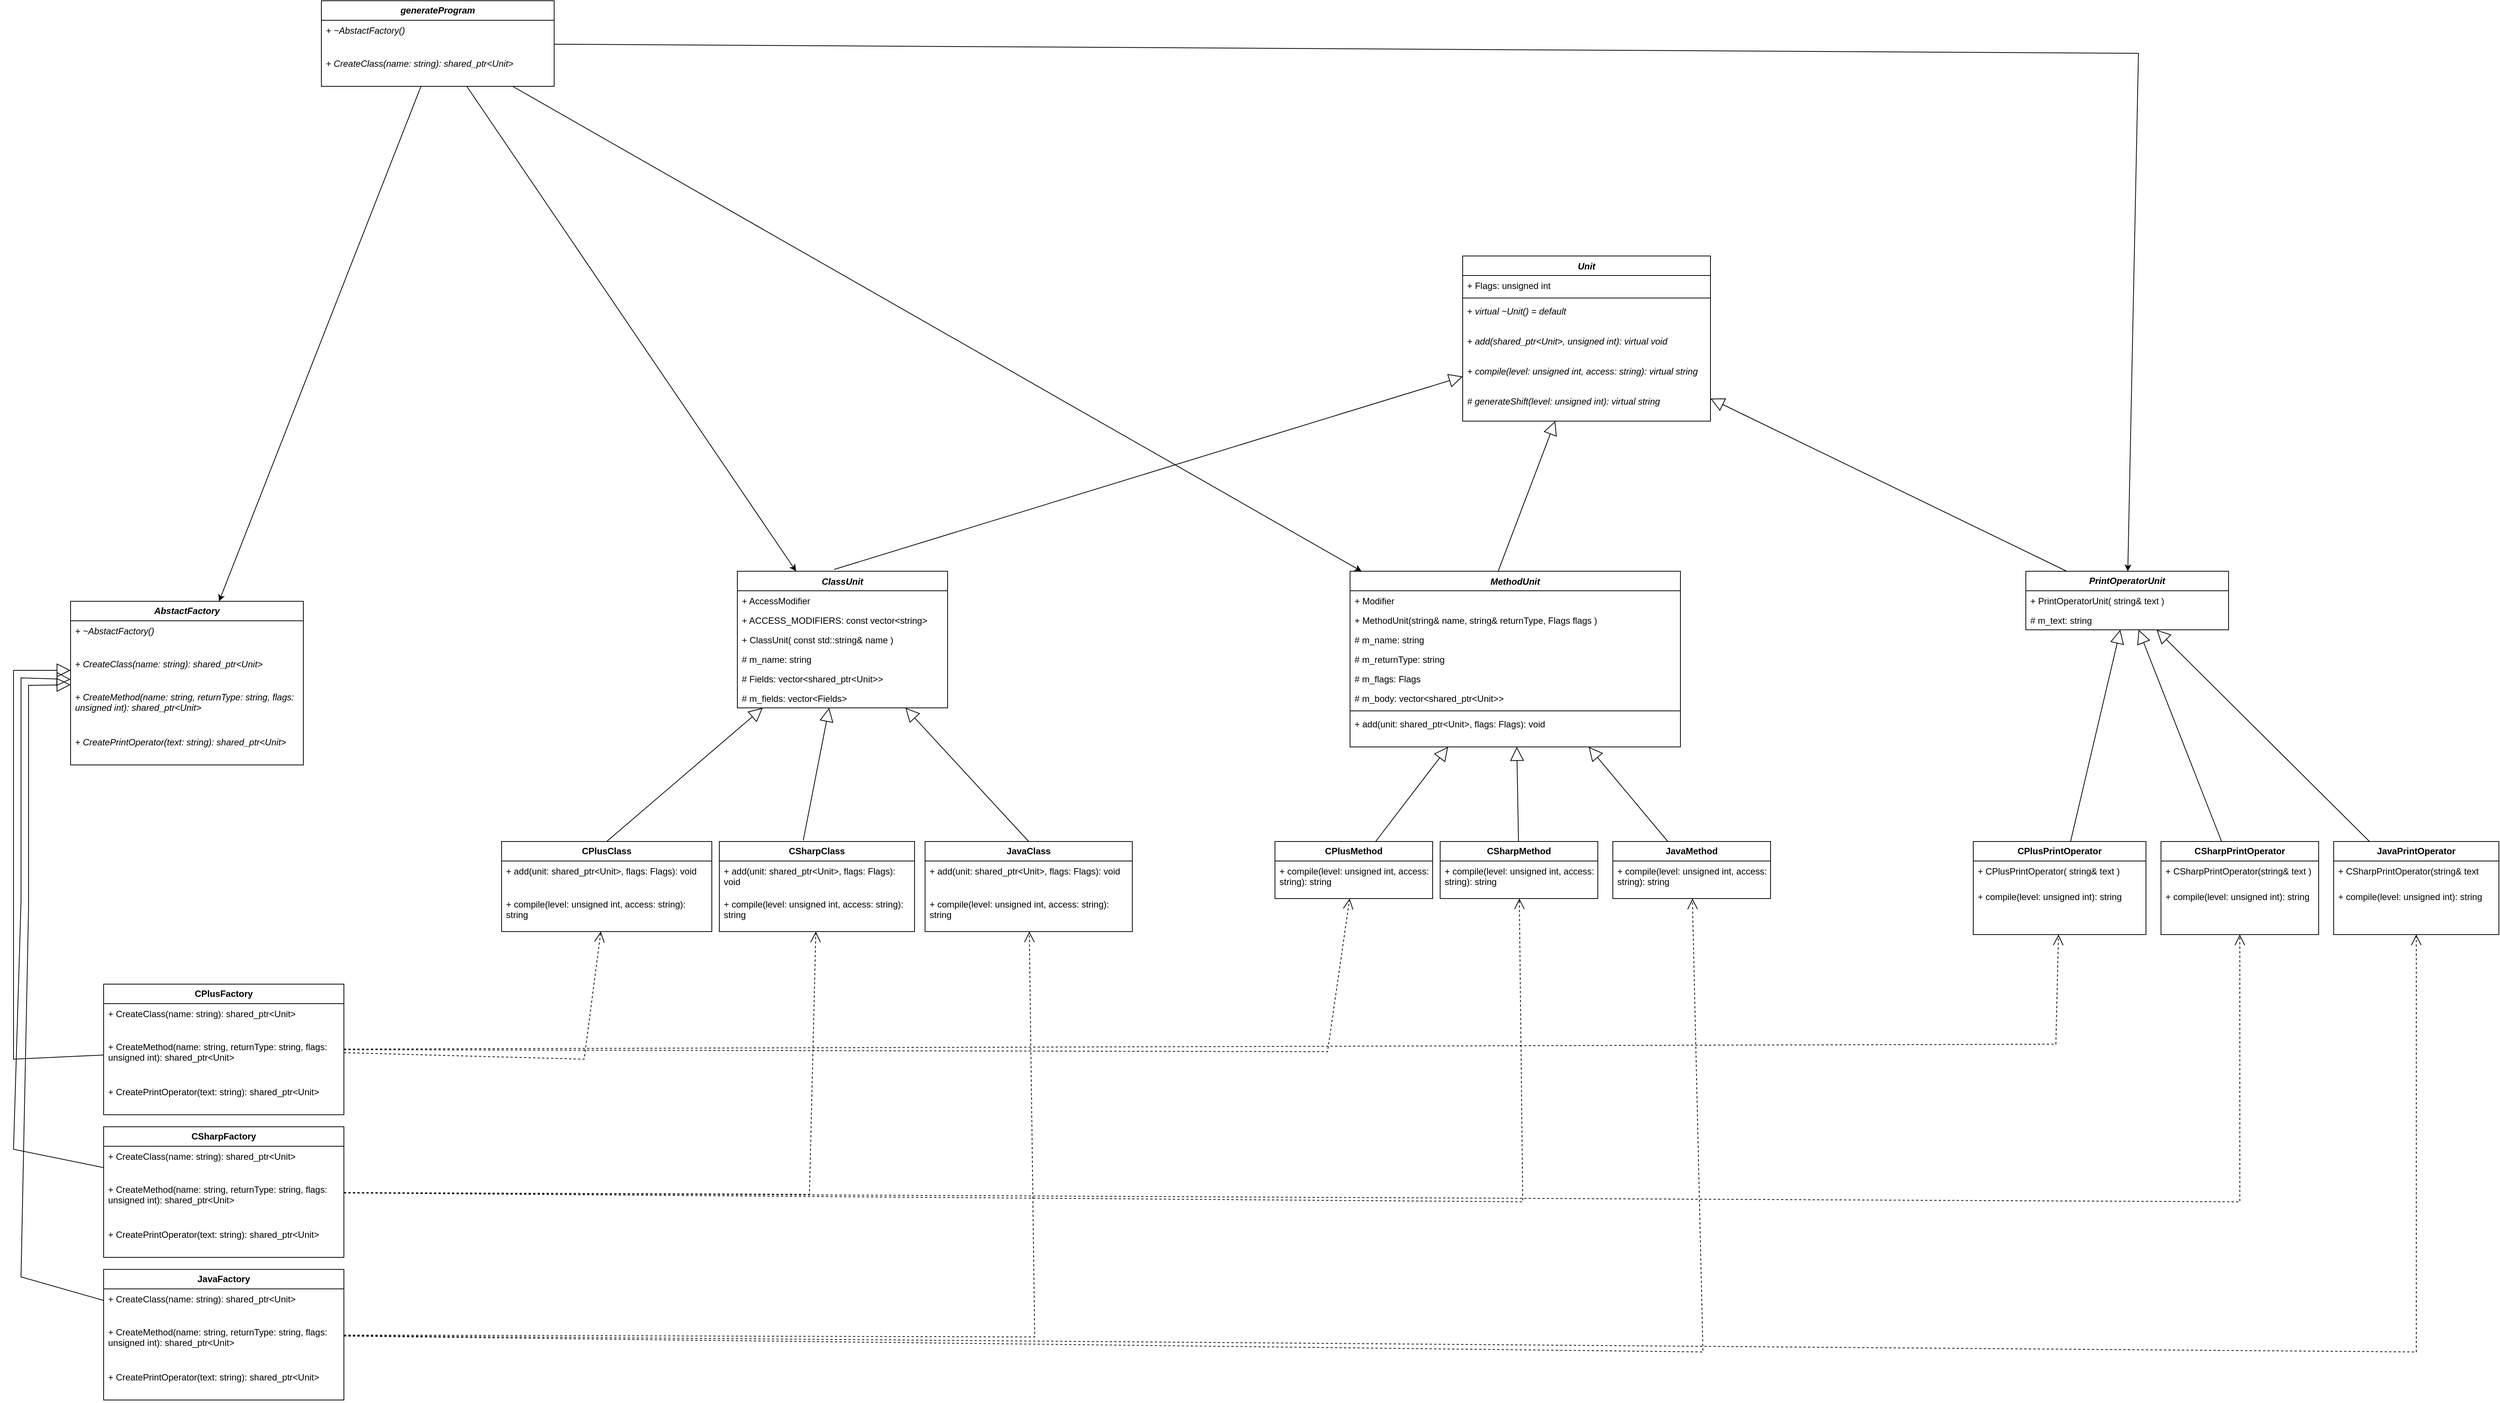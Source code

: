 <mxfile version="24.4.4" type="device">
  <diagram name="Страница — 1" id="qiLK4TDkztnywe2xz11D">
    <mxGraphModel dx="5979" dy="3301" grid="1" gridSize="10" guides="1" tooltips="1" connect="1" arrows="1" fold="1" page="1" pageScale="1" pageWidth="827" pageHeight="1169" math="0" shadow="0">
      <root>
        <mxCell id="0" />
        <mxCell id="1" parent="0" />
        <mxCell id="GWD56itQVeRUP17GlNMs-5" value="&lt;i&gt;Unit&lt;/i&gt;" style="swimlane;fontStyle=1;align=center;verticalAlign=top;childLayout=stackLayout;horizontal=1;startSize=26;horizontalStack=0;resizeParent=1;resizeParentMax=0;resizeLast=0;collapsible=1;marginBottom=0;whiteSpace=wrap;html=1;" parent="1" vertex="1">
          <mxGeometry x="1130" y="-540" width="330" height="220" as="geometry" />
        </mxCell>
        <mxCell id="GWD56itQVeRUP17GlNMs-6" value="+ Flags: unsigned int&lt;div&gt;&lt;br&gt;&lt;/div&gt;" style="text;strokeColor=none;fillColor=none;align=left;verticalAlign=top;spacingLeft=4;spacingRight=4;overflow=hidden;rotatable=0;points=[[0,0.5],[1,0.5]];portConstraint=eastwest;whiteSpace=wrap;html=1;" parent="GWD56itQVeRUP17GlNMs-5" vertex="1">
          <mxGeometry y="26" width="330" height="26" as="geometry" />
        </mxCell>
        <mxCell id="GWD56itQVeRUP17GlNMs-7" value="" style="line;strokeWidth=1;fillColor=none;align=left;verticalAlign=middle;spacingTop=-1;spacingLeft=3;spacingRight=3;rotatable=0;labelPosition=right;points=[];portConstraint=eastwest;strokeColor=inherit;" parent="GWD56itQVeRUP17GlNMs-5" vertex="1">
          <mxGeometry y="52" width="330" height="8" as="geometry" />
        </mxCell>
        <mxCell id="GWD56itQVeRUP17GlNMs-11" value="+ &lt;i&gt;virtual ~Unit() = default&lt;/i&gt;" style="text;strokeColor=none;fillColor=none;align=left;verticalAlign=top;spacingLeft=4;spacingRight=4;overflow=hidden;rotatable=0;points=[[0,0.5],[1,0.5]];portConstraint=eastwest;whiteSpace=wrap;html=1;" parent="GWD56itQVeRUP17GlNMs-5" vertex="1">
          <mxGeometry y="60" width="330" height="40" as="geometry" />
        </mxCell>
        <mxCell id="GWD56itQVeRUP17GlNMs-8" value="+ &lt;i&gt;add(shared_ptr&amp;lt;Unit&amp;gt;, unsigned int): virtual void&lt;/i&gt;" style="text;strokeColor=none;fillColor=none;align=left;verticalAlign=top;spacingLeft=4;spacingRight=4;overflow=hidden;rotatable=0;points=[[0,0.5],[1,0.5]];portConstraint=eastwest;whiteSpace=wrap;html=1;" parent="GWD56itQVeRUP17GlNMs-5" vertex="1">
          <mxGeometry y="100" width="330" height="40" as="geometry" />
        </mxCell>
        <mxCell id="GWD56itQVeRUP17GlNMs-9" value="&lt;i&gt;+ compile(level: unsigned int, access: string): virtual string&lt;/i&gt;" style="text;strokeColor=none;fillColor=none;align=left;verticalAlign=top;spacingLeft=4;spacingRight=4;overflow=hidden;rotatable=0;points=[[0,0.5],[1,0.5]];portConstraint=eastwest;whiteSpace=wrap;html=1;" parent="GWD56itQVeRUP17GlNMs-5" vertex="1">
          <mxGeometry y="140" width="330" height="40" as="geometry" />
        </mxCell>
        <mxCell id="GWD56itQVeRUP17GlNMs-10" value="&lt;i&gt;# generateShift(level: unsigned int): virtual string&lt;/i&gt;" style="text;strokeColor=none;fillColor=none;align=left;verticalAlign=top;spacingLeft=4;spacingRight=4;overflow=hidden;rotatable=0;points=[[0,0.5],[1,0.5]];portConstraint=eastwest;whiteSpace=wrap;html=1;" parent="GWD56itQVeRUP17GlNMs-5" vertex="1">
          <mxGeometry y="180" width="330" height="40" as="geometry" />
        </mxCell>
        <mxCell id="GWD56itQVeRUP17GlNMs-12" value="&lt;i&gt;ClassUnit&lt;/i&gt;" style="swimlane;fontStyle=1;align=center;verticalAlign=top;childLayout=stackLayout;horizontal=1;startSize=26;horizontalStack=0;resizeParent=1;resizeParentMax=0;resizeLast=0;collapsible=1;marginBottom=0;whiteSpace=wrap;html=1;" parent="1" vertex="1">
          <mxGeometry x="164" y="-120" width="280" height="182" as="geometry" />
        </mxCell>
        <mxCell id="GWD56itQVeRUP17GlNMs-13" value="+ AccessModifier" style="text;strokeColor=none;fillColor=none;align=left;verticalAlign=top;spacingLeft=4;spacingRight=4;overflow=hidden;rotatable=0;points=[[0,0.5],[1,0.5]];portConstraint=eastwest;whiteSpace=wrap;html=1;" parent="GWD56itQVeRUP17GlNMs-12" vertex="1">
          <mxGeometry y="26" width="280" height="26" as="geometry" />
        </mxCell>
        <mxCell id="GWD56itQVeRUP17GlNMs-14" value="+ ACCESS_MODIFIERS: const vector&amp;lt;string&amp;gt;" style="text;strokeColor=none;fillColor=none;align=left;verticalAlign=top;spacingLeft=4;spacingRight=4;overflow=hidden;rotatable=0;points=[[0,0.5],[1,0.5]];portConstraint=eastwest;whiteSpace=wrap;html=1;" parent="GWD56itQVeRUP17GlNMs-12" vertex="1">
          <mxGeometry y="52" width="280" height="26" as="geometry" />
        </mxCell>
        <mxCell id="GWD56itQVeRUP17GlNMs-39" value="+ ClassUnit( const std::string&amp;amp; name )" style="text;strokeColor=none;fillColor=none;align=left;verticalAlign=top;spacingLeft=4;spacingRight=4;overflow=hidden;rotatable=0;points=[[0,0.5],[1,0.5]];portConstraint=eastwest;whiteSpace=wrap;html=1;" parent="GWD56itQVeRUP17GlNMs-12" vertex="1">
          <mxGeometry y="78" width="280" height="26" as="geometry" />
        </mxCell>
        <mxCell id="GWD56itQVeRUP17GlNMs-15" value="# m_name: string" style="text;strokeColor=none;fillColor=none;align=left;verticalAlign=top;spacingLeft=4;spacingRight=4;overflow=hidden;rotatable=0;points=[[0,0.5],[1,0.5]];portConstraint=eastwest;whiteSpace=wrap;html=1;" parent="GWD56itQVeRUP17GlNMs-12" vertex="1">
          <mxGeometry y="104" width="280" height="26" as="geometry" />
        </mxCell>
        <mxCell id="GWD56itQVeRUP17GlNMs-16" value="# Fields: vector&amp;lt;shared_ptr&amp;lt;Unit&amp;gt;&amp;gt;" style="text;strokeColor=none;fillColor=none;align=left;verticalAlign=top;spacingLeft=4;spacingRight=4;overflow=hidden;rotatable=0;points=[[0,0.5],[1,0.5]];portConstraint=eastwest;whiteSpace=wrap;html=1;" parent="GWD56itQVeRUP17GlNMs-12" vertex="1">
          <mxGeometry y="130" width="280" height="26" as="geometry" />
        </mxCell>
        <mxCell id="GWD56itQVeRUP17GlNMs-17" value="# m_fields: vector&amp;lt;Fields&amp;gt;&lt;span style=&quot;font-family: monospace; font-size: 0px; text-wrap: nowrap;&quot;&gt;%3CmxGraphModel%3E%3Croot%3E%3CmxCell%20id%3D%220%22%2F%3E%3CmxCell%20id%3D%221%22%20parent%3D%220%22%2F%3E%3CmxCell%20id%3D%222%22%20value%3D%22%2B%20ACCESS_MODIFIERS%3A%20vector%26amp%3Blt%3Bstring%26amp%3Bgt%3B%22%20style%3D%22text%3BstrokeColor%3Dnone%3BfillColor%3Dnone%3Balign%3Dleft%3BverticalAlign%3Dtop%3BspacingLeft%3D4%3BspacingRight%3D4%3Boverflow%3Dhidden%3Brotatable%3D0%3Bpoints%3D%5B%5B0%2C0.5%5D%2C%5B1%2C0.5%5D%5D%3BportConstraint%3Deastwest%3BwhiteSpace%3Dwrap%3Bhtml%3D1%3B%22%20vertex%3D%221%22%20parent%3D%221%22%3E%3CmxGeometry%20x%3D%22300%22%20y%3D%22472%22%20width%3D%22250%22%20height%3D%2226%22%20as%3D%22geometry%22%2F%3E%3C%2FmxCell%3E%3C%2Froot%3E%3C%2FmxGraphModel%3E&lt;/span&gt;" style="text;strokeColor=none;fillColor=none;align=left;verticalAlign=top;spacingLeft=4;spacingRight=4;overflow=hidden;rotatable=0;points=[[0,0.5],[1,0.5]];portConstraint=eastwest;whiteSpace=wrap;html=1;" parent="GWD56itQVeRUP17GlNMs-12" vertex="1">
          <mxGeometry y="156" width="280" height="26" as="geometry" />
        </mxCell>
        <mxCell id="GWD56itQVeRUP17GlNMs-18" value="" style="endArrow=block;endSize=16;endFill=0;html=1;rounded=0;exitX=0.46;exitY=-0.013;exitDx=0;exitDy=0;exitPerimeter=0;" parent="1" source="GWD56itQVeRUP17GlNMs-12" target="GWD56itQVeRUP17GlNMs-5" edge="1">
          <mxGeometry width="160" relative="1" as="geometry">
            <mxPoint x="510" y="-130" as="sourcePoint" />
            <mxPoint x="670" y="-130" as="targetPoint" />
          </mxGeometry>
        </mxCell>
        <mxCell id="GWD56itQVeRUP17GlNMs-19" value="&lt;b&gt;CPlusClass&lt;/b&gt;" style="swimlane;fontStyle=0;childLayout=stackLayout;horizontal=1;startSize=26;fillColor=none;horizontalStack=0;resizeParent=1;resizeParentMax=0;resizeLast=0;collapsible=1;marginBottom=0;whiteSpace=wrap;html=1;" parent="1" vertex="1">
          <mxGeometry x="-150" y="240" width="280" height="120" as="geometry" />
        </mxCell>
        <mxCell id="GWD56itQVeRUP17GlNMs-20" value="+ add(unit: shared_ptr&amp;lt;Unit&amp;gt;, flags: Flags): void" style="text;strokeColor=none;fillColor=none;align=left;verticalAlign=top;spacingLeft=4;spacingRight=4;overflow=hidden;rotatable=0;points=[[0,0.5],[1,0.5]];portConstraint=eastwest;whiteSpace=wrap;html=1;" parent="GWD56itQVeRUP17GlNMs-19" vertex="1">
          <mxGeometry y="26" width="280" height="44" as="geometry" />
        </mxCell>
        <mxCell id="GWD56itQVeRUP17GlNMs-21" value="+ compile(level: unsigned int, access: string): string" style="text;strokeColor=none;fillColor=none;align=left;verticalAlign=top;spacingLeft=4;spacingRight=4;overflow=hidden;rotatable=0;points=[[0,0.5],[1,0.5]];portConstraint=eastwest;whiteSpace=wrap;html=1;" parent="GWD56itQVeRUP17GlNMs-19" vertex="1">
          <mxGeometry y="70" width="280" height="50" as="geometry" />
        </mxCell>
        <mxCell id="GWD56itQVeRUP17GlNMs-22" value="&lt;b&gt;CSharpClass&lt;/b&gt;" style="swimlane;fontStyle=0;childLayout=stackLayout;horizontal=1;startSize=26;fillColor=none;horizontalStack=0;resizeParent=1;resizeParentMax=0;resizeLast=0;collapsible=1;marginBottom=0;whiteSpace=wrap;html=1;" parent="1" vertex="1">
          <mxGeometry x="140" y="240" width="260" height="120" as="geometry" />
        </mxCell>
        <mxCell id="GWD56itQVeRUP17GlNMs-23" value="+ add(unit: shared_ptr&amp;lt;Unit&amp;gt;, flags: Flags): void" style="text;strokeColor=none;fillColor=none;align=left;verticalAlign=top;spacingLeft=4;spacingRight=4;overflow=hidden;rotatable=0;points=[[0,0.5],[1,0.5]];portConstraint=eastwest;whiteSpace=wrap;html=1;" parent="GWD56itQVeRUP17GlNMs-22" vertex="1">
          <mxGeometry y="26" width="260" height="44" as="geometry" />
        </mxCell>
        <mxCell id="GWD56itQVeRUP17GlNMs-24" value="+ compile(level: unsigned int, access: string): string" style="text;strokeColor=none;fillColor=none;align=left;verticalAlign=top;spacingLeft=4;spacingRight=4;overflow=hidden;rotatable=0;points=[[0,0.5],[1,0.5]];portConstraint=eastwest;whiteSpace=wrap;html=1;" parent="GWD56itQVeRUP17GlNMs-22" vertex="1">
          <mxGeometry y="70" width="260" height="50" as="geometry" />
        </mxCell>
        <mxCell id="GWD56itQVeRUP17GlNMs-25" value="&lt;b&gt;JavaClass&lt;/b&gt;" style="swimlane;fontStyle=0;childLayout=stackLayout;horizontal=1;startSize=26;fillColor=none;horizontalStack=0;resizeParent=1;resizeParentMax=0;resizeLast=0;collapsible=1;marginBottom=0;whiteSpace=wrap;html=1;" parent="1" vertex="1">
          <mxGeometry x="414" y="240" width="276" height="120" as="geometry" />
        </mxCell>
        <mxCell id="GWD56itQVeRUP17GlNMs-26" value="+ add(unit: shared_ptr&amp;lt;Unit&amp;gt;, flags: Flags): void" style="text;strokeColor=none;fillColor=none;align=left;verticalAlign=top;spacingLeft=4;spacingRight=4;overflow=hidden;rotatable=0;points=[[0,0.5],[1,0.5]];portConstraint=eastwest;whiteSpace=wrap;html=1;" parent="GWD56itQVeRUP17GlNMs-25" vertex="1">
          <mxGeometry y="26" width="276" height="44" as="geometry" />
        </mxCell>
        <mxCell id="GWD56itQVeRUP17GlNMs-27" value="+ compile(level: unsigned int, access: string): string" style="text;strokeColor=none;fillColor=none;align=left;verticalAlign=top;spacingLeft=4;spacingRight=4;overflow=hidden;rotatable=0;points=[[0,0.5],[1,0.5]];portConstraint=eastwest;whiteSpace=wrap;html=1;" parent="GWD56itQVeRUP17GlNMs-25" vertex="1">
          <mxGeometry y="70" width="276" height="50" as="geometry" />
        </mxCell>
        <mxCell id="GWD56itQVeRUP17GlNMs-28" value="" style="endArrow=block;endSize=16;endFill=0;html=1;rounded=0;exitX=0.5;exitY=0;exitDx=0;exitDy=0;" parent="1" source="GWD56itQVeRUP17GlNMs-19" target="GWD56itQVeRUP17GlNMs-12" edge="1">
          <mxGeometry width="160" relative="1" as="geometry">
            <mxPoint x="-180" y="-14" as="sourcePoint" />
            <mxPoint x="210" y="-220" as="targetPoint" />
          </mxGeometry>
        </mxCell>
        <mxCell id="GWD56itQVeRUP17GlNMs-29" value="" style="endArrow=block;endSize=16;endFill=0;html=1;rounded=0;exitX=0.43;exitY=-0.013;exitDx=0;exitDy=0;exitPerimeter=0;" parent="1" source="GWD56itQVeRUP17GlNMs-22" target="GWD56itQVeRUP17GlNMs-12" edge="1">
          <mxGeometry width="160" relative="1" as="geometry">
            <mxPoint x="79" y="120" as="sourcePoint" />
            <mxPoint x="186" y="46" as="targetPoint" />
          </mxGeometry>
        </mxCell>
        <mxCell id="GWD56itQVeRUP17GlNMs-30" value="" style="endArrow=block;endSize=16;endFill=0;html=1;rounded=0;exitX=0.5;exitY=0;exitDx=0;exitDy=0;" parent="1" source="GWD56itQVeRUP17GlNMs-25" target="GWD56itQVeRUP17GlNMs-12" edge="1">
          <mxGeometry width="160" relative="1" as="geometry">
            <mxPoint x="520" y="74" as="sourcePoint" />
            <mxPoint x="627" as="targetPoint" />
          </mxGeometry>
        </mxCell>
        <mxCell id="GWD56itQVeRUP17GlNMs-47" value="" style="endArrow=block;endSize=16;endFill=0;html=1;rounded=0;exitX=0.446;exitY=0.011;exitDx=0;exitDy=0;exitPerimeter=0;" parent="1" source="GWD56itQVeRUP17GlNMs-58" target="GWD56itQVeRUP17GlNMs-5" edge="1">
          <mxGeometry width="160" relative="1" as="geometry">
            <mxPoint x="1077" y="-90" as="sourcePoint" />
            <mxPoint x="837" y="-309" as="targetPoint" />
          </mxGeometry>
        </mxCell>
        <mxCell id="GWD56itQVeRUP17GlNMs-58" value="&lt;i&gt;MethodUnit&lt;/i&gt;" style="swimlane;fontStyle=1;align=center;verticalAlign=top;childLayout=stackLayout;horizontal=1;startSize=26;horizontalStack=0;resizeParent=1;resizeParentMax=0;resizeLast=0;collapsible=1;marginBottom=0;whiteSpace=wrap;html=1;" parent="1" vertex="1">
          <mxGeometry x="980" y="-120" width="440" height="234" as="geometry" />
        </mxCell>
        <mxCell id="GWD56itQVeRUP17GlNMs-59" value="+ Modifier" style="text;strokeColor=none;fillColor=none;align=left;verticalAlign=top;spacingLeft=4;spacingRight=4;overflow=hidden;rotatable=0;points=[[0,0.5],[1,0.5]];portConstraint=eastwest;whiteSpace=wrap;html=1;" parent="GWD56itQVeRUP17GlNMs-58" vertex="1">
          <mxGeometry y="26" width="440" height="26" as="geometry" />
        </mxCell>
        <mxCell id="GWD56itQVeRUP17GlNMs-66" value="+ MethodUnit(string&amp;amp; name, string&amp;amp; returnType, Flags flags )" style="text;strokeColor=none;fillColor=none;align=left;verticalAlign=top;spacingLeft=4;spacingRight=4;overflow=hidden;rotatable=0;points=[[0,0.5],[1,0.5]];portConstraint=eastwest;whiteSpace=wrap;html=1;" parent="GWD56itQVeRUP17GlNMs-58" vertex="1">
          <mxGeometry y="52" width="440" height="26" as="geometry" />
        </mxCell>
        <mxCell id="GWD56itQVeRUP17GlNMs-60" value="# m_name: string" style="text;strokeColor=none;fillColor=none;align=left;verticalAlign=top;spacingLeft=4;spacingRight=4;overflow=hidden;rotatable=0;points=[[0,0.5],[1,0.5]];portConstraint=eastwest;whiteSpace=wrap;html=1;" parent="GWD56itQVeRUP17GlNMs-58" vertex="1">
          <mxGeometry y="78" width="440" height="26" as="geometry" />
        </mxCell>
        <mxCell id="GWD56itQVeRUP17GlNMs-61" value="# m_returnType: string" style="text;strokeColor=none;fillColor=none;align=left;verticalAlign=top;spacingLeft=4;spacingRight=4;overflow=hidden;rotatable=0;points=[[0,0.5],[1,0.5]];portConstraint=eastwest;whiteSpace=wrap;html=1;" parent="GWD56itQVeRUP17GlNMs-58" vertex="1">
          <mxGeometry y="104" width="440" height="26" as="geometry" />
        </mxCell>
        <mxCell id="GWD56itQVeRUP17GlNMs-62" value="# m_flags: Flags&lt;div&gt;&lt;br&gt;&lt;/div&gt;" style="text;strokeColor=none;fillColor=none;align=left;verticalAlign=top;spacingLeft=4;spacingRight=4;overflow=hidden;rotatable=0;points=[[0,0.5],[1,0.5]];portConstraint=eastwest;whiteSpace=wrap;html=1;" parent="GWD56itQVeRUP17GlNMs-58" vertex="1">
          <mxGeometry y="130" width="440" height="26" as="geometry" />
        </mxCell>
        <mxCell id="GWD56itQVeRUP17GlNMs-63" value="# m_body: vector&amp;lt;shared_ptr&amp;lt;Unit&amp;gt;&amp;gt;" style="text;strokeColor=none;fillColor=none;align=left;verticalAlign=top;spacingLeft=4;spacingRight=4;overflow=hidden;rotatable=0;points=[[0,0.5],[1,0.5]];portConstraint=eastwest;whiteSpace=wrap;html=1;" parent="GWD56itQVeRUP17GlNMs-58" vertex="1">
          <mxGeometry y="156" width="440" height="26" as="geometry" />
        </mxCell>
        <mxCell id="GWD56itQVeRUP17GlNMs-64" value="" style="line;strokeWidth=1;fillColor=none;align=left;verticalAlign=middle;spacingTop=-1;spacingLeft=3;spacingRight=3;rotatable=0;labelPosition=right;points=[];portConstraint=eastwest;strokeColor=inherit;" parent="GWD56itQVeRUP17GlNMs-58" vertex="1">
          <mxGeometry y="182" width="440" height="8" as="geometry" />
        </mxCell>
        <mxCell id="GWD56itQVeRUP17GlNMs-65" value="+ add(unit: shared_ptr&amp;lt;Unit&amp;gt;, flags: Flags): void" style="text;strokeColor=none;fillColor=none;align=left;verticalAlign=top;spacingLeft=4;spacingRight=4;overflow=hidden;rotatable=0;points=[[0,0.5],[1,0.5]];portConstraint=eastwest;whiteSpace=wrap;html=1;" parent="GWD56itQVeRUP17GlNMs-58" vertex="1">
          <mxGeometry y="190" width="440" height="44" as="geometry" />
        </mxCell>
        <mxCell id="GWD56itQVeRUP17GlNMs-72" value="&lt;b&gt;CPlusMethod&lt;/b&gt;" style="swimlane;fontStyle=0;childLayout=stackLayout;horizontal=1;startSize=26;fillColor=none;horizontalStack=0;resizeParent=1;resizeParentMax=0;resizeLast=0;collapsible=1;marginBottom=0;whiteSpace=wrap;html=1;" parent="1" vertex="1">
          <mxGeometry x="880" y="240" width="210" height="76" as="geometry" />
        </mxCell>
        <mxCell id="GWD56itQVeRUP17GlNMs-73" value="+ compile(level: unsigned int, access: string): string" style="text;strokeColor=none;fillColor=none;align=left;verticalAlign=top;spacingLeft=4;spacingRight=4;overflow=hidden;rotatable=0;points=[[0,0.5],[1,0.5]];portConstraint=eastwest;whiteSpace=wrap;html=1;" parent="GWD56itQVeRUP17GlNMs-72" vertex="1">
          <mxGeometry y="26" width="210" height="50" as="geometry" />
        </mxCell>
        <mxCell id="GWD56itQVeRUP17GlNMs-74" value="&lt;b&gt;CSharpMethod&lt;/b&gt;" style="swimlane;fontStyle=0;childLayout=stackLayout;horizontal=1;startSize=26;fillColor=none;horizontalStack=0;resizeParent=1;resizeParentMax=0;resizeLast=0;collapsible=1;marginBottom=0;whiteSpace=wrap;html=1;" parent="1" vertex="1">
          <mxGeometry x="1100" y="240" width="210" height="76" as="geometry" />
        </mxCell>
        <mxCell id="GWD56itQVeRUP17GlNMs-75" value="+ compile(level: unsigned int, access: string): string" style="text;strokeColor=none;fillColor=none;align=left;verticalAlign=top;spacingLeft=4;spacingRight=4;overflow=hidden;rotatable=0;points=[[0,0.5],[1,0.5]];portConstraint=eastwest;whiteSpace=wrap;html=1;" parent="GWD56itQVeRUP17GlNMs-74" vertex="1">
          <mxGeometry y="26" width="210" height="50" as="geometry" />
        </mxCell>
        <mxCell id="GWD56itQVeRUP17GlNMs-76" value="&lt;b&gt;JavaMethod&lt;/b&gt;" style="swimlane;fontStyle=0;childLayout=stackLayout;horizontal=1;startSize=26;fillColor=none;horizontalStack=0;resizeParent=1;resizeParentMax=0;resizeLast=0;collapsible=1;marginBottom=0;whiteSpace=wrap;html=1;" parent="1" vertex="1">
          <mxGeometry x="1330" y="240" width="210" height="76" as="geometry" />
        </mxCell>
        <mxCell id="GWD56itQVeRUP17GlNMs-77" value="+ compile(level: unsigned int, access: string): string" style="text;strokeColor=none;fillColor=none;align=left;verticalAlign=top;spacingLeft=4;spacingRight=4;overflow=hidden;rotatable=0;points=[[0,0.5],[1,0.5]];portConstraint=eastwest;whiteSpace=wrap;html=1;" parent="GWD56itQVeRUP17GlNMs-76" vertex="1">
          <mxGeometry y="26" width="210" height="50" as="geometry" />
        </mxCell>
        <mxCell id="GWD56itQVeRUP17GlNMs-78" value="" style="endArrow=block;endSize=16;endFill=0;html=1;rounded=0;" parent="1" source="GWD56itQVeRUP17GlNMs-72" target="GWD56itQVeRUP17GlNMs-58" edge="1">
          <mxGeometry width="160" relative="1" as="geometry">
            <mxPoint x="894" y="208" as="sourcePoint" />
            <mxPoint x="730" y="30" as="targetPoint" />
          </mxGeometry>
        </mxCell>
        <mxCell id="GWD56itQVeRUP17GlNMs-79" value="" style="endArrow=block;endSize=16;endFill=0;html=1;rounded=0;" parent="1" source="GWD56itQVeRUP17GlNMs-74" target="GWD56itQVeRUP17GlNMs-58" edge="1">
          <mxGeometry width="160" relative="1" as="geometry">
            <mxPoint x="1192" y="238" as="sourcePoint" />
            <mxPoint x="1086" y="124" as="targetPoint" />
          </mxGeometry>
        </mxCell>
        <mxCell id="GWD56itQVeRUP17GlNMs-80" value="" style="endArrow=block;endSize=16;endFill=0;html=1;rounded=0;" parent="1" source="GWD56itQVeRUP17GlNMs-76" target="GWD56itQVeRUP17GlNMs-58" edge="1">
          <mxGeometry width="160" relative="1" as="geometry">
            <mxPoint x="1202" y="248" as="sourcePoint" />
            <mxPoint x="1206" y="124" as="targetPoint" />
          </mxGeometry>
        </mxCell>
        <mxCell id="GWD56itQVeRUP17GlNMs-81" value="&lt;b&gt;&lt;i&gt;PrintOperatorUnit&lt;/i&gt;&lt;/b&gt;" style="swimlane;fontStyle=0;childLayout=stackLayout;horizontal=1;startSize=26;fillColor=none;horizontalStack=0;resizeParent=1;resizeParentMax=0;resizeLast=0;collapsible=1;marginBottom=0;whiteSpace=wrap;html=1;" parent="1" vertex="1">
          <mxGeometry x="1880" y="-120" width="270" height="78" as="geometry" />
        </mxCell>
        <mxCell id="GWD56itQVeRUP17GlNMs-82" value="+ PrintOperatorUnit( string&amp;amp; text )" style="text;strokeColor=none;fillColor=none;align=left;verticalAlign=top;spacingLeft=4;spacingRight=4;overflow=hidden;rotatable=0;points=[[0,0.5],[1,0.5]];portConstraint=eastwest;whiteSpace=wrap;html=1;" parent="GWD56itQVeRUP17GlNMs-81" vertex="1">
          <mxGeometry y="26" width="270" height="26" as="geometry" />
        </mxCell>
        <mxCell id="GWD56itQVeRUP17GlNMs-83" value="# m_text: string" style="text;strokeColor=none;fillColor=none;align=left;verticalAlign=top;spacingLeft=4;spacingRight=4;overflow=hidden;rotatable=0;points=[[0,0.5],[1,0.5]];portConstraint=eastwest;whiteSpace=wrap;html=1;" parent="GWD56itQVeRUP17GlNMs-81" vertex="1">
          <mxGeometry y="52" width="270" height="26" as="geometry" />
        </mxCell>
        <mxCell id="GWD56itQVeRUP17GlNMs-84" value="&lt;b&gt;CPlusPrintOperator&lt;/b&gt;" style="swimlane;fontStyle=0;childLayout=stackLayout;horizontal=1;startSize=26;fillColor=none;horizontalStack=0;resizeParent=1;resizeParentMax=0;resizeLast=0;collapsible=1;marginBottom=0;whiteSpace=wrap;html=1;" parent="1" vertex="1">
          <mxGeometry x="1810" y="240" width="230" height="124" as="geometry" />
        </mxCell>
        <mxCell id="GWD56itQVeRUP17GlNMs-85" value="+ CPlusPrintOperator( string&amp;amp; text )" style="text;strokeColor=none;fillColor=none;align=left;verticalAlign=top;spacingLeft=4;spacingRight=4;overflow=hidden;rotatable=0;points=[[0,0.5],[1,0.5]];portConstraint=eastwest;whiteSpace=wrap;html=1;" parent="GWD56itQVeRUP17GlNMs-84" vertex="1">
          <mxGeometry y="26" width="230" height="34" as="geometry" />
        </mxCell>
        <mxCell id="GWD56itQVeRUP17GlNMs-90" value="+ compile(level: unsigned int): string" style="text;strokeColor=none;fillColor=none;align=left;verticalAlign=top;spacingLeft=4;spacingRight=4;overflow=hidden;rotatable=0;points=[[0,0.5],[1,0.5]];portConstraint=eastwest;whiteSpace=wrap;html=1;" parent="GWD56itQVeRUP17GlNMs-84" vertex="1">
          <mxGeometry y="60" width="230" height="64" as="geometry" />
        </mxCell>
        <mxCell id="GWD56itQVeRUP17GlNMs-86" value="&lt;b&gt;CSharpPrintOperator&lt;/b&gt;" style="swimlane;fontStyle=0;childLayout=stackLayout;horizontal=1;startSize=26;fillColor=none;horizontalStack=0;resizeParent=1;resizeParentMax=0;resizeLast=0;collapsible=1;marginBottom=0;whiteSpace=wrap;html=1;" parent="1" vertex="1">
          <mxGeometry x="2060" y="240" width="210" height="124" as="geometry" />
        </mxCell>
        <mxCell id="GWD56itQVeRUP17GlNMs-87" value="+ CSharpPrintOperator(string&amp;amp; text )" style="text;strokeColor=none;fillColor=none;align=left;verticalAlign=top;spacingLeft=4;spacingRight=4;overflow=hidden;rotatable=0;points=[[0,0.5],[1,0.5]];portConstraint=eastwest;whiteSpace=wrap;html=1;" parent="GWD56itQVeRUP17GlNMs-86" vertex="1">
          <mxGeometry y="26" width="210" height="34" as="geometry" />
        </mxCell>
        <mxCell id="GWD56itQVeRUP17GlNMs-91" value="+ compile(level: unsigned int): string" style="text;strokeColor=none;fillColor=none;align=left;verticalAlign=top;spacingLeft=4;spacingRight=4;overflow=hidden;rotatable=0;points=[[0,0.5],[1,0.5]];portConstraint=eastwest;whiteSpace=wrap;html=1;" parent="GWD56itQVeRUP17GlNMs-86" vertex="1">
          <mxGeometry y="60" width="210" height="64" as="geometry" />
        </mxCell>
        <mxCell id="GWD56itQVeRUP17GlNMs-88" value="&lt;b&gt;JavaPrintOperator&lt;/b&gt;" style="swimlane;fontStyle=0;childLayout=stackLayout;horizontal=1;startSize=26;fillColor=none;horizontalStack=0;resizeParent=1;resizeParentMax=0;resizeLast=0;collapsible=1;marginBottom=0;whiteSpace=wrap;html=1;" parent="1" vertex="1">
          <mxGeometry x="2290" y="240" width="220" height="124" as="geometry" />
        </mxCell>
        <mxCell id="GWD56itQVeRUP17GlNMs-89" value="+ CSharpPrintOperator(string&amp;amp; text&amp;nbsp;" style="text;strokeColor=none;fillColor=none;align=left;verticalAlign=top;spacingLeft=4;spacingRight=4;overflow=hidden;rotatable=0;points=[[0,0.5],[1,0.5]];portConstraint=eastwest;whiteSpace=wrap;html=1;" parent="GWD56itQVeRUP17GlNMs-88" vertex="1">
          <mxGeometry y="26" width="220" height="34" as="geometry" />
        </mxCell>
        <mxCell id="GWD56itQVeRUP17GlNMs-92" value="+ compile(level: unsigned int): string" style="text;strokeColor=none;fillColor=none;align=left;verticalAlign=top;spacingLeft=4;spacingRight=4;overflow=hidden;rotatable=0;points=[[0,0.5],[1,0.5]];portConstraint=eastwest;whiteSpace=wrap;html=1;" parent="GWD56itQVeRUP17GlNMs-88" vertex="1">
          <mxGeometry y="60" width="220" height="64" as="geometry" />
        </mxCell>
        <mxCell id="GWD56itQVeRUP17GlNMs-93" value="" style="endArrow=block;endSize=16;endFill=0;html=1;rounded=0;" parent="1" source="GWD56itQVeRUP17GlNMs-81" target="GWD56itQVeRUP17GlNMs-5" edge="1">
          <mxGeometry width="160" relative="1" as="geometry">
            <mxPoint x="1186" y="-107" as="sourcePoint" />
            <mxPoint x="1263" y="-310" as="targetPoint" />
          </mxGeometry>
        </mxCell>
        <mxCell id="GWD56itQVeRUP17GlNMs-94" value="" style="endArrow=block;endSize=16;endFill=0;html=1;rounded=0;" parent="1" source="GWD56itQVeRUP17GlNMs-84" target="GWD56itQVeRUP17GlNMs-81" edge="1">
          <mxGeometry width="160" relative="1" as="geometry">
            <mxPoint x="1935" y="136" as="sourcePoint" />
            <mxPoint x="1830" y="10" as="targetPoint" />
          </mxGeometry>
        </mxCell>
        <mxCell id="GWD56itQVeRUP17GlNMs-95" value="" style="endArrow=block;endSize=16;endFill=0;html=1;rounded=0;" parent="1" source="GWD56itQVeRUP17GlNMs-86" target="GWD56itQVeRUP17GlNMs-81" edge="1">
          <mxGeometry width="160" relative="1" as="geometry">
            <mxPoint x="1950" y="250" as="sourcePoint" />
            <mxPoint x="2016" y="-32" as="targetPoint" />
          </mxGeometry>
        </mxCell>
        <mxCell id="GWD56itQVeRUP17GlNMs-96" value="" style="endArrow=block;endSize=16;endFill=0;html=1;rounded=0;" parent="1" source="GWD56itQVeRUP17GlNMs-88" target="GWD56itQVeRUP17GlNMs-81" edge="1">
          <mxGeometry width="160" relative="1" as="geometry">
            <mxPoint x="1960" y="260" as="sourcePoint" />
            <mxPoint x="2026" y="-22" as="targetPoint" />
          </mxGeometry>
        </mxCell>
        <mxCell id="GWD56itQVeRUP17GlNMs-97" value="&lt;b&gt;&lt;i&gt;AbstactFactory&lt;/i&gt;&lt;/b&gt;" style="swimlane;fontStyle=0;childLayout=stackLayout;horizontal=1;startSize=26;fillColor=none;horizontalStack=0;resizeParent=1;resizeParentMax=0;resizeLast=0;collapsible=1;marginBottom=0;whiteSpace=wrap;html=1;" parent="1" vertex="1">
          <mxGeometry x="-724" y="-80" width="310" height="218" as="geometry" />
        </mxCell>
        <mxCell id="GWD56itQVeRUP17GlNMs-101" value="&lt;i&gt;+ ~AbstactFactory()&lt;/i&gt;" style="text;strokeColor=none;fillColor=none;align=left;verticalAlign=top;spacingLeft=4;spacingRight=4;overflow=hidden;rotatable=0;points=[[0,0.5],[1,0.5]];portConstraint=eastwest;whiteSpace=wrap;html=1;" parent="GWD56itQVeRUP17GlNMs-97" vertex="1">
          <mxGeometry y="26" width="310" height="44" as="geometry" />
        </mxCell>
        <mxCell id="GWD56itQVeRUP17GlNMs-98" value="&lt;i&gt;+ CreateClass(name: string): shared_ptr&amp;lt;Unit&amp;gt;&lt;/i&gt;" style="text;strokeColor=none;fillColor=none;align=left;verticalAlign=top;spacingLeft=4;spacingRight=4;overflow=hidden;rotatable=0;points=[[0,0.5],[1,0.5]];portConstraint=eastwest;whiteSpace=wrap;html=1;" parent="GWD56itQVeRUP17GlNMs-97" vertex="1">
          <mxGeometry y="70" width="310" height="44" as="geometry" />
        </mxCell>
        <mxCell id="GWD56itQVeRUP17GlNMs-99" value="&lt;i&gt;+ CreateMethod(name: string, returnType: string, flags: unsigned int): shared_ptr&amp;lt;Unit&amp;gt;&lt;/i&gt;" style="text;strokeColor=none;fillColor=none;align=left;verticalAlign=top;spacingLeft=4;spacingRight=4;overflow=hidden;rotatable=0;points=[[0,0.5],[1,0.5]];portConstraint=eastwest;whiteSpace=wrap;html=1;" parent="GWD56itQVeRUP17GlNMs-97" vertex="1">
          <mxGeometry y="114" width="310" height="60" as="geometry" />
        </mxCell>
        <mxCell id="GWD56itQVeRUP17GlNMs-100" value="&lt;i&gt;+ CreatePrintOperator(text: string): shared_ptr&amp;lt;Unit&amp;gt;&lt;/i&gt;" style="text;strokeColor=none;fillColor=none;align=left;verticalAlign=top;spacingLeft=4;spacingRight=4;overflow=hidden;rotatable=0;points=[[0,0.5],[1,0.5]];portConstraint=eastwest;whiteSpace=wrap;html=1;" parent="GWD56itQVeRUP17GlNMs-97" vertex="1">
          <mxGeometry y="174" width="310" height="44" as="geometry" />
        </mxCell>
        <mxCell id="GWD56itQVeRUP17GlNMs-102" value="&lt;b style=&quot;&quot;&gt;CSharpFactory&lt;/b&gt;" style="swimlane;fontStyle=0;childLayout=stackLayout;horizontal=1;startSize=26;fillColor=none;horizontalStack=0;resizeParent=1;resizeParentMax=0;resizeLast=0;collapsible=1;marginBottom=0;whiteSpace=wrap;html=1;" parent="1" vertex="1">
          <mxGeometry x="-680" y="620" width="320" height="174" as="geometry" />
        </mxCell>
        <mxCell id="GWD56itQVeRUP17GlNMs-103" value="+ CreateClass(name: string): shared_ptr&amp;lt;Unit&amp;gt;" style="text;strokeColor=none;fillColor=none;align=left;verticalAlign=top;spacingLeft=4;spacingRight=4;overflow=hidden;rotatable=0;points=[[0,0.5],[1,0.5]];portConstraint=eastwest;whiteSpace=wrap;html=1;" parent="GWD56itQVeRUP17GlNMs-102" vertex="1">
          <mxGeometry y="26" width="320" height="44" as="geometry" />
        </mxCell>
        <mxCell id="GWD56itQVeRUP17GlNMs-104" value="+ CreateMethod(name: string, returnType: string, flags: unsigned int): shared_ptr&amp;lt;Unit&amp;gt;" style="text;strokeColor=none;fillColor=none;align=left;verticalAlign=top;spacingLeft=4;spacingRight=4;overflow=hidden;rotatable=0;points=[[0,0.5],[1,0.5]];portConstraint=eastwest;whiteSpace=wrap;html=1;" parent="GWD56itQVeRUP17GlNMs-102" vertex="1">
          <mxGeometry y="70" width="320" height="60" as="geometry" />
        </mxCell>
        <mxCell id="GWD56itQVeRUP17GlNMs-105" value="+ CreatePrintOperator(text: string): shared_ptr&amp;lt;Unit&amp;gt;" style="text;strokeColor=none;fillColor=none;align=left;verticalAlign=top;spacingLeft=4;spacingRight=4;overflow=hidden;rotatable=0;points=[[0,0.5],[1,0.5]];portConstraint=eastwest;whiteSpace=wrap;html=1;" parent="GWD56itQVeRUP17GlNMs-102" vertex="1">
          <mxGeometry y="130" width="320" height="44" as="geometry" />
        </mxCell>
        <mxCell id="GWD56itQVeRUP17GlNMs-106" value="&lt;b style=&quot;&quot;&gt;JavaFactory&lt;/b&gt;" style="swimlane;fontStyle=0;childLayout=stackLayout;horizontal=1;startSize=26;fillColor=none;horizontalStack=0;resizeParent=1;resizeParentMax=0;resizeLast=0;collapsible=1;marginBottom=0;whiteSpace=wrap;html=1;" parent="1" vertex="1">
          <mxGeometry x="-680" y="810" width="320" height="174" as="geometry" />
        </mxCell>
        <mxCell id="GWD56itQVeRUP17GlNMs-107" value="+ CreateClass(name: string): shared_ptr&amp;lt;Unit&amp;gt;" style="text;strokeColor=none;fillColor=none;align=left;verticalAlign=top;spacingLeft=4;spacingRight=4;overflow=hidden;rotatable=0;points=[[0,0.5],[1,0.5]];portConstraint=eastwest;whiteSpace=wrap;html=1;" parent="GWD56itQVeRUP17GlNMs-106" vertex="1">
          <mxGeometry y="26" width="320" height="44" as="geometry" />
        </mxCell>
        <mxCell id="GWD56itQVeRUP17GlNMs-108" value="+ CreateMethod(name: string, returnType: string, flags: unsigned int): shared_ptr&amp;lt;Unit&amp;gt;" style="text;strokeColor=none;fillColor=none;align=left;verticalAlign=top;spacingLeft=4;spacingRight=4;overflow=hidden;rotatable=0;points=[[0,0.5],[1,0.5]];portConstraint=eastwest;whiteSpace=wrap;html=1;" parent="GWD56itQVeRUP17GlNMs-106" vertex="1">
          <mxGeometry y="70" width="320" height="60" as="geometry" />
        </mxCell>
        <mxCell id="GWD56itQVeRUP17GlNMs-109" value="+ CreatePrintOperator(text: string): shared_ptr&amp;lt;Unit&amp;gt;" style="text;strokeColor=none;fillColor=none;align=left;verticalAlign=top;spacingLeft=4;spacingRight=4;overflow=hidden;rotatable=0;points=[[0,0.5],[1,0.5]];portConstraint=eastwest;whiteSpace=wrap;html=1;" parent="GWD56itQVeRUP17GlNMs-106" vertex="1">
          <mxGeometry y="130" width="320" height="44" as="geometry" />
        </mxCell>
        <mxCell id="GWD56itQVeRUP17GlNMs-110" value="&lt;b style=&quot;&quot;&gt;CPlusFactory&lt;/b&gt;" style="swimlane;fontStyle=0;childLayout=stackLayout;horizontal=1;startSize=26;fillColor=none;horizontalStack=0;resizeParent=1;resizeParentMax=0;resizeLast=0;collapsible=1;marginBottom=0;whiteSpace=wrap;html=1;" parent="1" vertex="1">
          <mxGeometry x="-680" y="430" width="320" height="174" as="geometry" />
        </mxCell>
        <mxCell id="GWD56itQVeRUP17GlNMs-111" value="+ CreateClass(name: string): shared_ptr&amp;lt;Unit&amp;gt;" style="text;strokeColor=none;fillColor=none;align=left;verticalAlign=top;spacingLeft=4;spacingRight=4;overflow=hidden;rotatable=0;points=[[0,0.5],[1,0.5]];portConstraint=eastwest;whiteSpace=wrap;html=1;" parent="GWD56itQVeRUP17GlNMs-110" vertex="1">
          <mxGeometry y="26" width="320" height="44" as="geometry" />
        </mxCell>
        <mxCell id="GWD56itQVeRUP17GlNMs-112" value="+ CreateMethod(name: string, returnType: string, flags: unsigned int): shared_ptr&amp;lt;Unit&amp;gt;" style="text;strokeColor=none;fillColor=none;align=left;verticalAlign=top;spacingLeft=4;spacingRight=4;overflow=hidden;rotatable=0;points=[[0,0.5],[1,0.5]];portConstraint=eastwest;whiteSpace=wrap;html=1;" parent="GWD56itQVeRUP17GlNMs-110" vertex="1">
          <mxGeometry y="70" width="320" height="60" as="geometry" />
        </mxCell>
        <mxCell id="GWD56itQVeRUP17GlNMs-113" value="+ CreatePrintOperator(text: string): shared_ptr&amp;lt;Unit&amp;gt;" style="text;strokeColor=none;fillColor=none;align=left;verticalAlign=top;spacingLeft=4;spacingRight=4;overflow=hidden;rotatable=0;points=[[0,0.5],[1,0.5]];portConstraint=eastwest;whiteSpace=wrap;html=1;" parent="GWD56itQVeRUP17GlNMs-110" vertex="1">
          <mxGeometry y="130" width="320" height="44" as="geometry" />
        </mxCell>
        <mxCell id="GWD56itQVeRUP17GlNMs-114" value="" style="endArrow=block;endSize=16;endFill=0;html=1;rounded=0;entryX=0;entryY=0.5;entryDx=0;entryDy=0;" parent="1" source="GWD56itQVeRUP17GlNMs-110" target="GWD56itQVeRUP17GlNMs-98" edge="1">
          <mxGeometry width="160" relative="1" as="geometry">
            <mxPoint x="-490" y="308" as="sourcePoint" />
            <mxPoint x="-282" y="130" as="targetPoint" />
            <Array as="points">
              <mxPoint x="-800" y="530" />
              <mxPoint x="-800" y="310" />
              <mxPoint x="-800" y="150" />
              <mxPoint x="-800" y="12" />
            </Array>
          </mxGeometry>
        </mxCell>
        <mxCell id="GWD56itQVeRUP17GlNMs-115" value="" style="endArrow=block;endSize=16;endFill=0;html=1;rounded=0;" parent="1" source="GWD56itQVeRUP17GlNMs-102" target="GWD56itQVeRUP17GlNMs-97" edge="1">
          <mxGeometry width="160" relative="1" as="geometry">
            <mxPoint x="-670" y="540" as="sourcePoint" />
            <mxPoint x="-714" y="22" as="targetPoint" />
            <Array as="points">
              <mxPoint x="-800" y="650" />
              <mxPoint x="-790" y="320" />
              <mxPoint x="-790" y="160" />
              <mxPoint x="-790" y="22" />
            </Array>
          </mxGeometry>
        </mxCell>
        <mxCell id="GWD56itQVeRUP17GlNMs-116" value="" style="endArrow=block;endSize=16;endFill=0;html=1;rounded=0;" parent="1" source="GWD56itQVeRUP17GlNMs-106" target="GWD56itQVeRUP17GlNMs-97" edge="1">
          <mxGeometry width="160" relative="1" as="geometry">
            <mxPoint x="-670" y="689" as="sourcePoint" />
            <mxPoint x="-704" y="32" as="targetPoint" />
            <Array as="points">
              <mxPoint x="-790" y="820" />
              <mxPoint x="-780" y="330" />
              <mxPoint x="-780" y="170" />
              <mxPoint x="-780" y="32" />
            </Array>
          </mxGeometry>
        </mxCell>
        <mxCell id="GWD56itQVeRUP17GlNMs-117" value="" style="endArrow=open;endSize=12;dashed=1;html=1;rounded=0;" parent="1" source="GWD56itQVeRUP17GlNMs-110" edge="1" target="GWD56itQVeRUP17GlNMs-84">
          <mxGeometry width="160" relative="1" as="geometry">
            <mxPoint x="560" y="440" as="sourcePoint" />
            <mxPoint x="2020" y="510" as="targetPoint" />
            <Array as="points">
              <mxPoint x="1920" y="510" />
            </Array>
          </mxGeometry>
        </mxCell>
        <mxCell id="HDJnY9Ae6gbhY3WdmB_N-1" value="" style="endArrow=open;endSize=12;dashed=1;html=1;rounded=0;" edge="1" parent="1" source="GWD56itQVeRUP17GlNMs-110" target="GWD56itQVeRUP17GlNMs-72">
          <mxGeometry width="160" relative="1" as="geometry">
            <mxPoint x="-350" y="527" as="sourcePoint" />
            <mxPoint x="1934" y="374" as="targetPoint" />
            <Array as="points">
              <mxPoint x="950" y="520" />
            </Array>
          </mxGeometry>
        </mxCell>
        <mxCell id="HDJnY9Ae6gbhY3WdmB_N-2" value="" style="endArrow=open;endSize=12;dashed=1;html=1;rounded=0;" edge="1" parent="1" source="GWD56itQVeRUP17GlNMs-110" target="GWD56itQVeRUP17GlNMs-19">
          <mxGeometry width="160" relative="1" as="geometry">
            <mxPoint x="-340" y="537" as="sourcePoint" />
            <mxPoint x="995" y="250" as="targetPoint" />
            <Array as="points">
              <mxPoint x="-40" y="530" />
            </Array>
          </mxGeometry>
        </mxCell>
        <mxCell id="HDJnY9Ae6gbhY3WdmB_N-3" value="" style="endArrow=open;endSize=12;dashed=1;html=1;rounded=0;" edge="1" parent="1" source="GWD56itQVeRUP17GlNMs-102" target="GWD56itQVeRUP17GlNMs-22">
          <mxGeometry width="160" relative="1" as="geometry">
            <mxPoint x="-350" y="531" as="sourcePoint" />
            <mxPoint x="-8" y="370" as="targetPoint" />
            <Array as="points">
              <mxPoint x="260" y="710" />
            </Array>
          </mxGeometry>
        </mxCell>
        <mxCell id="HDJnY9Ae6gbhY3WdmB_N-4" value="" style="endArrow=open;endSize=12;dashed=1;html=1;rounded=0;" edge="1" parent="1" source="GWD56itQVeRUP17GlNMs-102" target="GWD56itQVeRUP17GlNMs-74">
          <mxGeometry width="160" relative="1" as="geometry">
            <mxPoint x="-350" y="718" as="sourcePoint" />
            <mxPoint x="279" y="370" as="targetPoint" />
            <Array as="points">
              <mxPoint x="1210" y="720" />
            </Array>
          </mxGeometry>
        </mxCell>
        <mxCell id="HDJnY9Ae6gbhY3WdmB_N-5" value="" style="endArrow=open;endSize=12;dashed=1;html=1;rounded=0;" edge="1" parent="1" source="GWD56itQVeRUP17GlNMs-102" target="GWD56itQVeRUP17GlNMs-86">
          <mxGeometry width="160" relative="1" as="geometry">
            <mxPoint x="-350" y="718" as="sourcePoint" />
            <mxPoint x="1215" y="326" as="targetPoint" />
            <Array as="points">
              <mxPoint x="2165" y="720" />
            </Array>
          </mxGeometry>
        </mxCell>
        <mxCell id="HDJnY9Ae6gbhY3WdmB_N-6" value="" style="endArrow=open;endSize=12;dashed=1;html=1;rounded=0;" edge="1" parent="1" source="GWD56itQVeRUP17GlNMs-106" target="GWD56itQVeRUP17GlNMs-25">
          <mxGeometry width="160" relative="1" as="geometry">
            <mxPoint x="-324.5" y="918" as="sourcePoint" />
            <mxPoint x="304.5" y="570" as="targetPoint" />
            <Array as="points">
              <mxPoint x="560" y="900" />
            </Array>
          </mxGeometry>
        </mxCell>
        <mxCell id="HDJnY9Ae6gbhY3WdmB_N-7" value="" style="endArrow=open;endSize=12;dashed=1;html=1;rounded=0;" edge="1" parent="1" source="GWD56itQVeRUP17GlNMs-106" target="GWD56itQVeRUP17GlNMs-76">
          <mxGeometry width="160" relative="1" as="geometry">
            <mxPoint x="-350" y="907" as="sourcePoint" />
            <mxPoint x="563" y="370" as="targetPoint" />
            <Array as="points">
              <mxPoint x="1450" y="920" />
            </Array>
          </mxGeometry>
        </mxCell>
        <mxCell id="HDJnY9Ae6gbhY3WdmB_N-8" value="" style="endArrow=open;endSize=12;dashed=1;html=1;rounded=0;" edge="1" parent="1" source="GWD56itQVeRUP17GlNMs-106" target="GWD56itQVeRUP17GlNMs-88">
          <mxGeometry width="160" relative="1" as="geometry">
            <mxPoint x="-350" y="909" as="sourcePoint" />
            <mxPoint x="1446" y="326" as="targetPoint" />
            <Array as="points">
              <mxPoint x="2400" y="920" />
            </Array>
          </mxGeometry>
        </mxCell>
        <mxCell id="HDJnY9Ae6gbhY3WdmB_N-9" value="&lt;b&gt;&lt;i&gt;generateProgram&lt;/i&gt;&lt;/b&gt;" style="swimlane;fontStyle=0;childLayout=stackLayout;horizontal=1;startSize=26;fillColor=none;horizontalStack=0;resizeParent=1;resizeParentMax=0;resizeLast=0;collapsible=1;marginBottom=0;whiteSpace=wrap;html=1;" vertex="1" parent="1">
          <mxGeometry x="-390" y="-880" width="310" height="114" as="geometry" />
        </mxCell>
        <mxCell id="HDJnY9Ae6gbhY3WdmB_N-10" value="&lt;i&gt;+ ~AbstactFactory()&lt;/i&gt;" style="text;strokeColor=none;fillColor=none;align=left;verticalAlign=top;spacingLeft=4;spacingRight=4;overflow=hidden;rotatable=0;points=[[0,0.5],[1,0.5]];portConstraint=eastwest;whiteSpace=wrap;html=1;" vertex="1" parent="HDJnY9Ae6gbhY3WdmB_N-9">
          <mxGeometry y="26" width="310" height="44" as="geometry" />
        </mxCell>
        <mxCell id="HDJnY9Ae6gbhY3WdmB_N-11" value="&lt;i&gt;+ CreateClass(name: string): shared_ptr&amp;lt;Unit&amp;gt;&lt;/i&gt;" style="text;strokeColor=none;fillColor=none;align=left;verticalAlign=top;spacingLeft=4;spacingRight=4;overflow=hidden;rotatable=0;points=[[0,0.5],[1,0.5]];portConstraint=eastwest;whiteSpace=wrap;html=1;" vertex="1" parent="HDJnY9Ae6gbhY3WdmB_N-9">
          <mxGeometry y="70" width="310" height="44" as="geometry" />
        </mxCell>
        <mxCell id="HDJnY9Ae6gbhY3WdmB_N-14" value="" style="endArrow=classic;html=1;rounded=0;" edge="1" parent="1" source="HDJnY9Ae6gbhY3WdmB_N-9" target="GWD56itQVeRUP17GlNMs-97">
          <mxGeometry width="50" height="50" relative="1" as="geometry">
            <mxPoint x="420" y="-360" as="sourcePoint" />
            <mxPoint x="470" y="-410" as="targetPoint" />
          </mxGeometry>
        </mxCell>
        <mxCell id="HDJnY9Ae6gbhY3WdmB_N-15" value="" style="endArrow=classic;html=1;rounded=0;" edge="1" parent="1" source="HDJnY9Ae6gbhY3WdmB_N-9" target="GWD56itQVeRUP17GlNMs-12">
          <mxGeometry width="50" height="50" relative="1" as="geometry">
            <mxPoint x="-268" y="-456" as="sourcePoint" />
            <mxPoint x="-160" y="-200" as="targetPoint" />
          </mxGeometry>
        </mxCell>
        <mxCell id="HDJnY9Ae6gbhY3WdmB_N-16" value="" style="endArrow=classic;html=1;rounded=0;" edge="1" parent="1" source="HDJnY9Ae6gbhY3WdmB_N-9" target="GWD56itQVeRUP17GlNMs-58">
          <mxGeometry width="50" height="50" relative="1" as="geometry">
            <mxPoint x="-186" y="-756" as="sourcePoint" />
            <mxPoint x="252" y="-110" as="targetPoint" />
          </mxGeometry>
        </mxCell>
        <mxCell id="HDJnY9Ae6gbhY3WdmB_N-17" value="" style="endArrow=classic;html=1;rounded=0;" edge="1" parent="1" source="HDJnY9Ae6gbhY3WdmB_N-9" target="GWD56itQVeRUP17GlNMs-81">
          <mxGeometry width="50" height="50" relative="1" as="geometry">
            <mxPoint x="-125" y="-756" as="sourcePoint" />
            <mxPoint x="2180" y="-810" as="targetPoint" />
            <Array as="points">
              <mxPoint x="2030" y="-810" />
            </Array>
          </mxGeometry>
        </mxCell>
      </root>
    </mxGraphModel>
  </diagram>
</mxfile>
